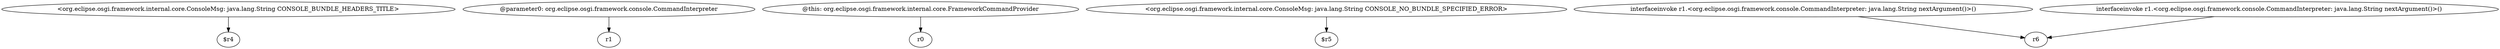digraph g {
0[label="<org.eclipse.osgi.framework.internal.core.ConsoleMsg: java.lang.String CONSOLE_BUNDLE_HEADERS_TITLE>"]
1[label="$r4"]
0->1[label=""]
2[label="@parameter0: org.eclipse.osgi.framework.console.CommandInterpreter"]
3[label="r1"]
2->3[label=""]
4[label="@this: org.eclipse.osgi.framework.internal.core.FrameworkCommandProvider"]
5[label="r0"]
4->5[label=""]
6[label="<org.eclipse.osgi.framework.internal.core.ConsoleMsg: java.lang.String CONSOLE_NO_BUNDLE_SPECIFIED_ERROR>"]
7[label="$r5"]
6->7[label=""]
8[label="interfaceinvoke r1.<org.eclipse.osgi.framework.console.CommandInterpreter: java.lang.String nextArgument()>()"]
9[label="r6"]
8->9[label=""]
10[label="interfaceinvoke r1.<org.eclipse.osgi.framework.console.CommandInterpreter: java.lang.String nextArgument()>()"]
10->9[label=""]
}